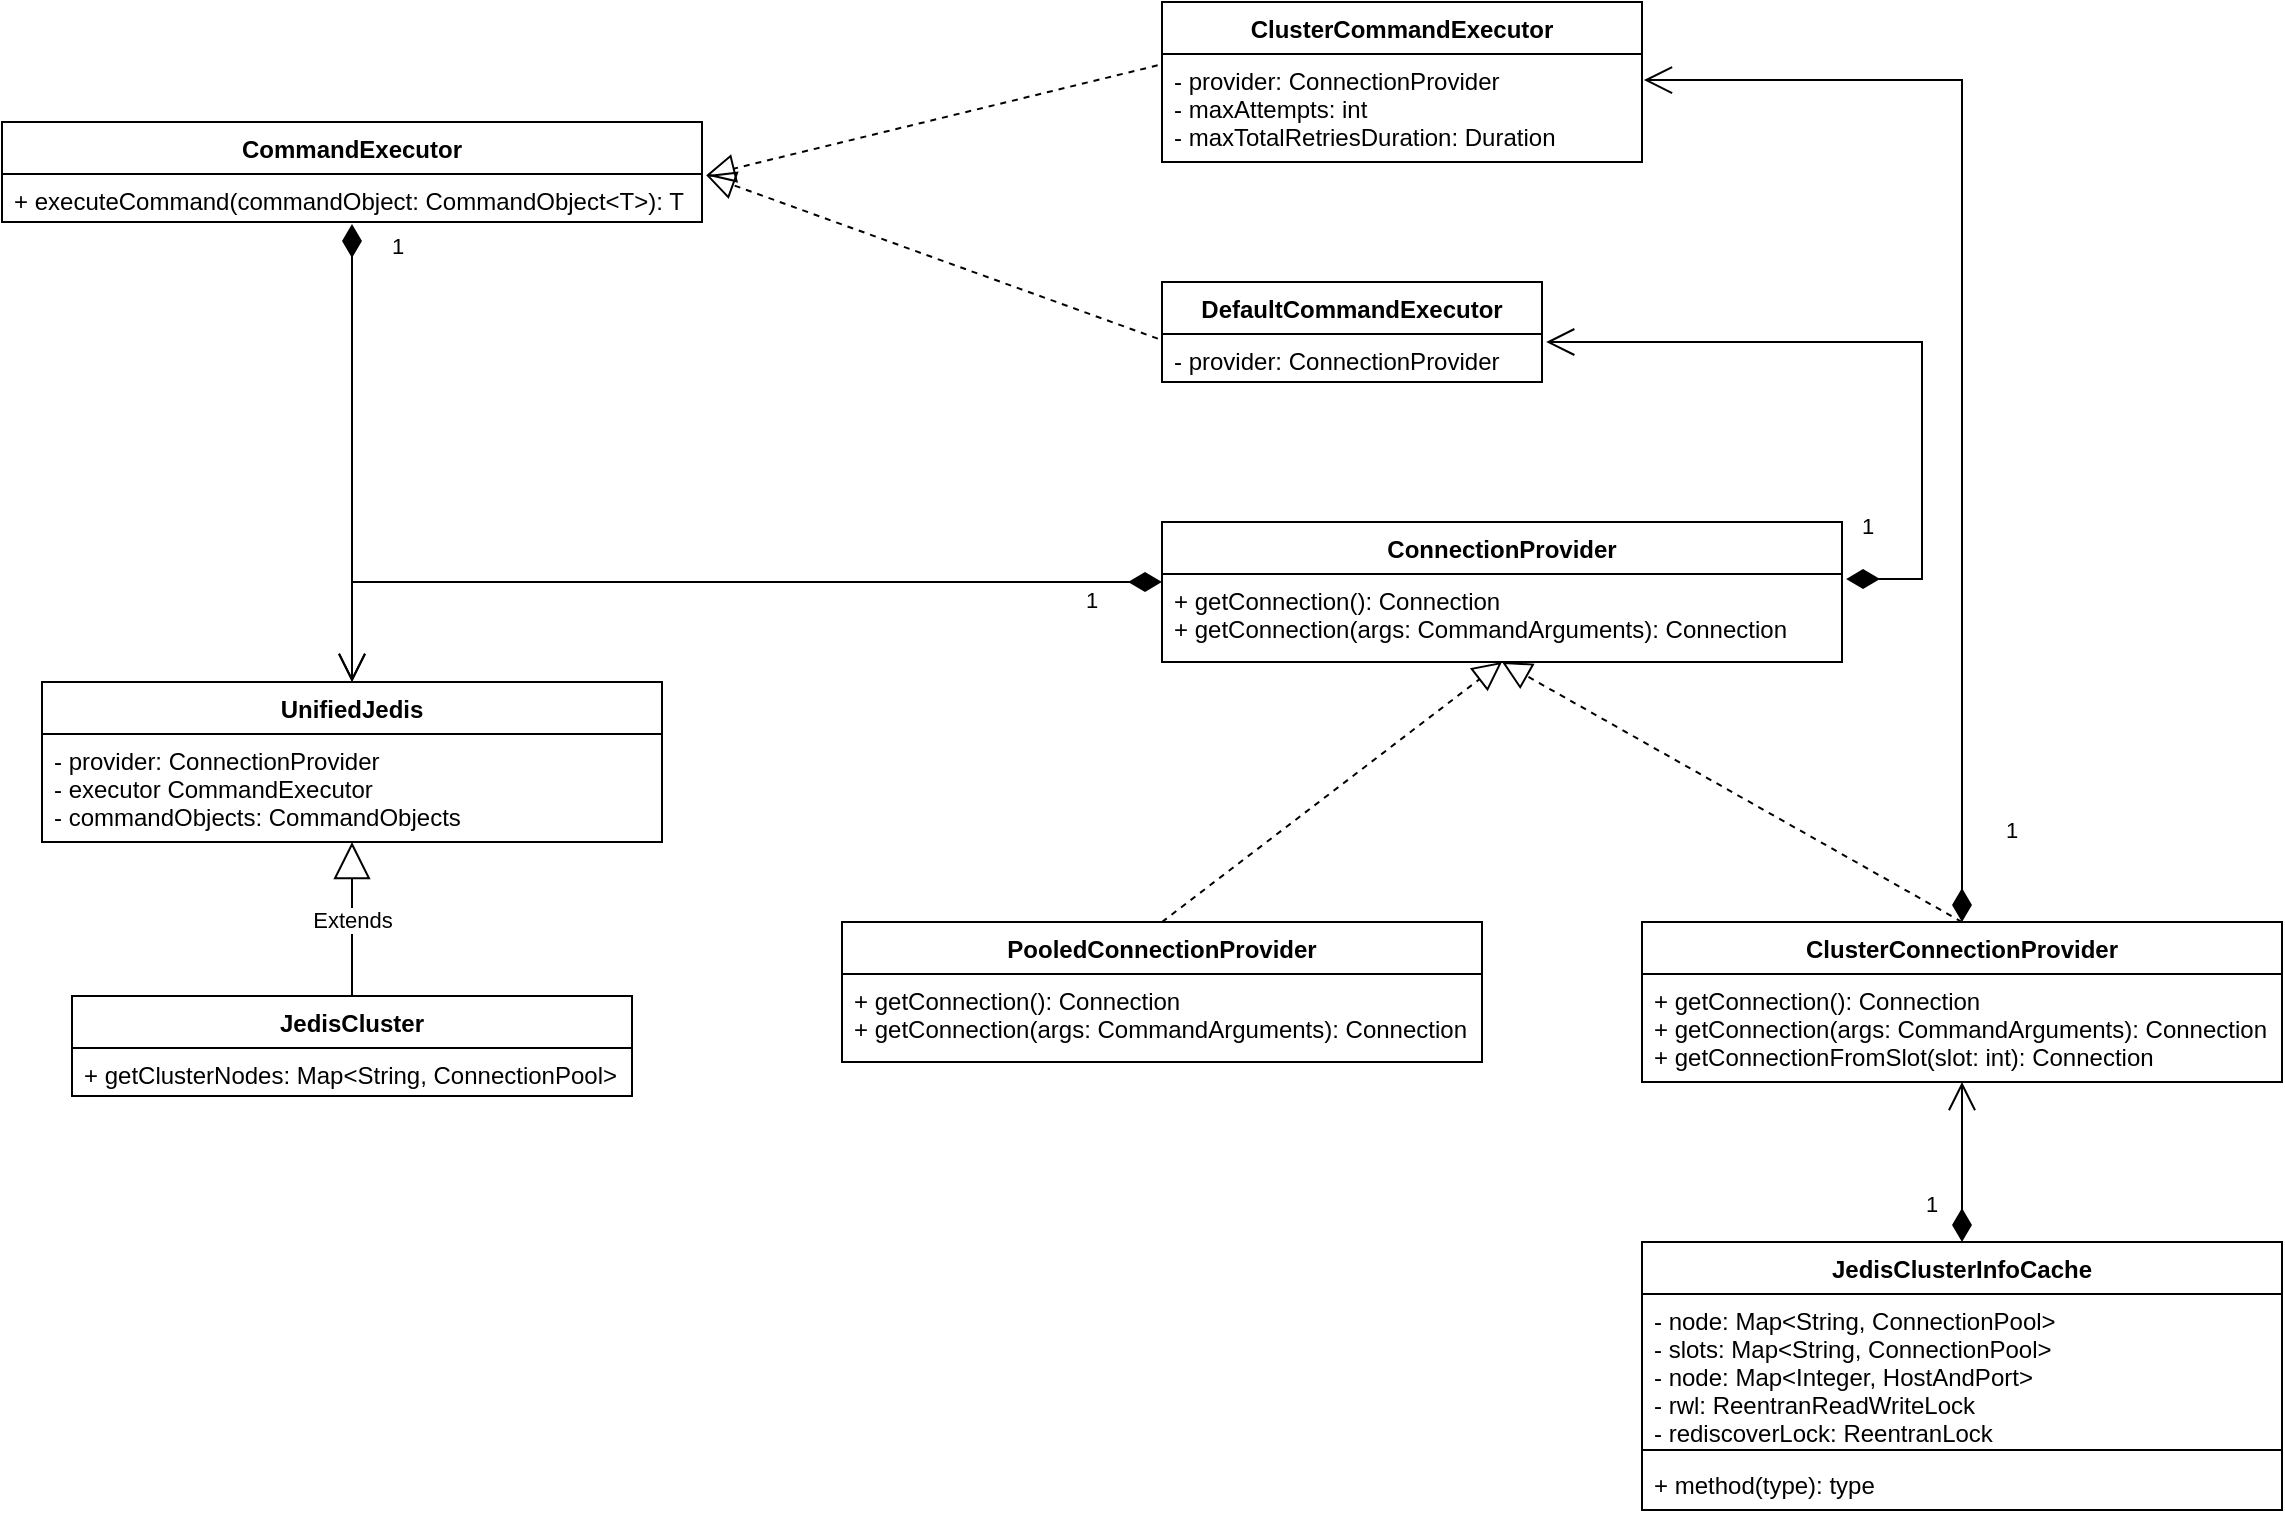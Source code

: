 <mxfile version="17.4.0" type="github">
  <diagram id="16u3QC0gG3P5N7qWQo-6" name="Page-1">
    <mxGraphModel dx="1002" dy="682" grid="1" gridSize="10" guides="1" tooltips="1" connect="1" arrows="1" fold="1" page="1" pageScale="1" pageWidth="1169" pageHeight="827" math="0" shadow="0">
      <root>
        <mxCell id="0" />
        <mxCell id="1" parent="0" />
        <mxCell id="Vg_fdwR3Dp5vmPGhpIbs-1" value="ConnectionProvider" style="swimlane;fontStyle=1;align=center;verticalAlign=top;childLayout=stackLayout;horizontal=1;startSize=26;horizontalStack=0;resizeParent=1;resizeParentMax=0;resizeLast=0;collapsible=1;marginBottom=0;" parent="1" vertex="1">
          <mxGeometry x="600" y="280" width="340" height="70" as="geometry" />
        </mxCell>
        <mxCell id="Vg_fdwR3Dp5vmPGhpIbs-2" value="+ getConnection(): Connection&#xa;+ getConnection(args: CommandArguments): Connection" style="text;strokeColor=none;fillColor=none;align=left;verticalAlign=top;spacingLeft=4;spacingRight=4;overflow=hidden;rotatable=0;points=[[0,0.5],[1,0.5]];portConstraint=eastwest;" parent="Vg_fdwR3Dp5vmPGhpIbs-1" vertex="1">
          <mxGeometry y="26" width="340" height="44" as="geometry" />
        </mxCell>
        <mxCell id="Vg_fdwR3Dp5vmPGhpIbs-3" value="PooledConnectionProvider" style="swimlane;fontStyle=1;align=center;verticalAlign=top;childLayout=stackLayout;horizontal=1;startSize=26;horizontalStack=0;resizeParent=1;resizeParentMax=0;resizeLast=0;collapsible=1;marginBottom=0;" parent="1" vertex="1">
          <mxGeometry x="440" y="480" width="320" height="70" as="geometry" />
        </mxCell>
        <mxCell id="Vg_fdwR3Dp5vmPGhpIbs-4" value="+ getConnection(): Connection&#xa;+ getConnection(args: CommandArguments): Connection" style="text;strokeColor=none;fillColor=none;align=left;verticalAlign=top;spacingLeft=4;spacingRight=4;overflow=hidden;rotatable=0;points=[[0,0.5],[1,0.5]];portConstraint=eastwest;" parent="Vg_fdwR3Dp5vmPGhpIbs-3" vertex="1">
          <mxGeometry y="26" width="320" height="44" as="geometry" />
        </mxCell>
        <mxCell id="Vg_fdwR3Dp5vmPGhpIbs-5" value="UnifiedJedis" style="swimlane;fontStyle=1;align=center;verticalAlign=top;childLayout=stackLayout;horizontal=1;startSize=26;horizontalStack=0;resizeParent=1;resizeParentMax=0;resizeLast=0;collapsible=1;marginBottom=0;" parent="1" vertex="1">
          <mxGeometry x="40" y="360" width="310" height="80" as="geometry" />
        </mxCell>
        <mxCell id="Vg_fdwR3Dp5vmPGhpIbs-6" value="- provider: ConnectionProvider&#xa;- executor CommandExecutor&#xa;- commandObjects: CommandObjects" style="text;strokeColor=none;fillColor=none;align=left;verticalAlign=top;spacingLeft=4;spacingRight=4;overflow=hidden;rotatable=0;points=[[0,0.5],[1,0.5]];portConstraint=eastwest;" parent="Vg_fdwR3Dp5vmPGhpIbs-5" vertex="1">
          <mxGeometry y="26" width="310" height="54" as="geometry" />
        </mxCell>
        <mxCell id="Vg_fdwR3Dp5vmPGhpIbs-7" value="JedisCluster" style="swimlane;fontStyle=1;align=center;verticalAlign=top;childLayout=stackLayout;horizontal=1;startSize=26;horizontalStack=0;resizeParent=1;resizeParentMax=0;resizeLast=0;collapsible=1;marginBottom=0;" parent="1" vertex="1">
          <mxGeometry x="55" y="517" width="280" height="50" as="geometry" />
        </mxCell>
        <mxCell id="Vg_fdwR3Dp5vmPGhpIbs-8" value="+ getClusterNodes: Map&lt;String, ConnectionPool&gt;" style="text;strokeColor=none;fillColor=none;align=left;verticalAlign=top;spacingLeft=4;spacingRight=4;overflow=hidden;rotatable=0;points=[[0,0.5],[1,0.5]];portConstraint=eastwest;" parent="Vg_fdwR3Dp5vmPGhpIbs-7" vertex="1">
          <mxGeometry y="26" width="280" height="24" as="geometry" />
        </mxCell>
        <mxCell id="Vg_fdwR3Dp5vmPGhpIbs-9" value="CommandExecutor" style="swimlane;fontStyle=1;align=center;verticalAlign=top;childLayout=stackLayout;horizontal=1;startSize=26;horizontalStack=0;resizeParent=1;resizeParentMax=0;resizeLast=0;collapsible=1;marginBottom=0;" parent="1" vertex="1">
          <mxGeometry x="20" y="80" width="350" height="50" as="geometry" />
        </mxCell>
        <mxCell id="Vg_fdwR3Dp5vmPGhpIbs-10" value="+ executeCommand(commandObject: CommandObject&lt;T&gt;): T&#xa;" style="text;strokeColor=none;fillColor=none;align=left;verticalAlign=top;spacingLeft=4;spacingRight=4;overflow=hidden;rotatable=0;points=[[0,0.5],[1,0.5]];portConstraint=eastwest;" parent="Vg_fdwR3Dp5vmPGhpIbs-9" vertex="1">
          <mxGeometry y="26" width="350" height="24" as="geometry" />
        </mxCell>
        <mxCell id="Vg_fdwR3Dp5vmPGhpIbs-11" value="DefaultCommandExecutor" style="swimlane;fontStyle=1;align=center;verticalAlign=top;childLayout=stackLayout;horizontal=1;startSize=26;horizontalStack=0;resizeParent=1;resizeParentMax=0;resizeLast=0;collapsible=1;marginBottom=0;" parent="1" vertex="1">
          <mxGeometry x="600" y="160" width="190" height="50" as="geometry" />
        </mxCell>
        <mxCell id="Vg_fdwR3Dp5vmPGhpIbs-12" value="- provider: ConnectionProvider" style="text;strokeColor=none;fillColor=none;align=left;verticalAlign=top;spacingLeft=4;spacingRight=4;overflow=hidden;rotatable=0;points=[[0,0.5],[1,0.5]];portConstraint=eastwest;" parent="Vg_fdwR3Dp5vmPGhpIbs-11" vertex="1">
          <mxGeometry y="26" width="190" height="24" as="geometry" />
        </mxCell>
        <mxCell id="Vg_fdwR3Dp5vmPGhpIbs-13" value="ClusterCommandExecutor" style="swimlane;fontStyle=1;align=center;verticalAlign=top;childLayout=stackLayout;horizontal=1;startSize=26;horizontalStack=0;resizeParent=1;resizeParentMax=0;resizeLast=0;collapsible=1;marginBottom=0;" parent="1" vertex="1">
          <mxGeometry x="600" y="20" width="240" height="80" as="geometry" />
        </mxCell>
        <mxCell id="Vg_fdwR3Dp5vmPGhpIbs-14" value="- provider: ConnectionProvider&#xa;- maxAttempts: int&#xa;- maxTotalRetriesDuration: Duration" style="text;strokeColor=none;fillColor=none;align=left;verticalAlign=top;spacingLeft=4;spacingRight=4;overflow=hidden;rotatable=0;points=[[0,0.5],[1,0.5]];portConstraint=eastwest;" parent="Vg_fdwR3Dp5vmPGhpIbs-13" vertex="1">
          <mxGeometry y="26" width="240" height="54" as="geometry" />
        </mxCell>
        <mxCell id="Vg_fdwR3Dp5vmPGhpIbs-15" value="" style="endArrow=block;dashed=1;endFill=0;endSize=12;html=1;rounded=0;exitX=-0.011;exitY=0.097;exitDx=0;exitDy=0;exitPerimeter=0;entryX=1.006;entryY=0.028;entryDx=0;entryDy=0;entryPerimeter=0;" parent="1" source="Vg_fdwR3Dp5vmPGhpIbs-12" target="Vg_fdwR3Dp5vmPGhpIbs-10" edge="1">
          <mxGeometry width="160" relative="1" as="geometry">
            <mxPoint x="420" y="120" as="sourcePoint" />
            <mxPoint x="580" y="120" as="targetPoint" />
          </mxGeometry>
        </mxCell>
        <mxCell id="Vg_fdwR3Dp5vmPGhpIbs-16" value="" style="endArrow=block;dashed=1;endFill=0;endSize=12;html=1;rounded=0;exitX=0.5;exitY=0;exitDx=0;exitDy=0;" parent="1" source="Vg_fdwR3Dp5vmPGhpIbs-3" edge="1">
          <mxGeometry width="160" relative="1" as="geometry">
            <mxPoint x="680" y="360" as="sourcePoint" />
            <mxPoint x="770" y="350" as="targetPoint" />
          </mxGeometry>
        </mxCell>
        <mxCell id="Vg_fdwR3Dp5vmPGhpIbs-17" value="Extends" style="endArrow=block;endSize=16;endFill=0;html=1;rounded=0;entryX=0.5;entryY=1;entryDx=0;entryDy=0;" parent="1" source="Vg_fdwR3Dp5vmPGhpIbs-7" target="Vg_fdwR3Dp5vmPGhpIbs-5" edge="1">
          <mxGeometry width="160" relative="1" as="geometry">
            <mxPoint x="70" y="630" as="sourcePoint" />
            <mxPoint x="230" y="630" as="targetPoint" />
          </mxGeometry>
        </mxCell>
        <mxCell id="Vg_fdwR3Dp5vmPGhpIbs-21" value="" style="endArrow=block;dashed=1;endFill=0;endSize=12;html=1;rounded=0;exitX=-0.009;exitY=0.105;exitDx=0;exitDy=0;exitPerimeter=0;entryX=1.006;entryY=0.028;entryDx=0;entryDy=0;entryPerimeter=0;" parent="1" source="Vg_fdwR3Dp5vmPGhpIbs-14" target="Vg_fdwR3Dp5vmPGhpIbs-10" edge="1">
          <mxGeometry width="160" relative="1" as="geometry">
            <mxPoint x="420" y="120" as="sourcePoint" />
            <mxPoint x="580" y="120" as="targetPoint" />
          </mxGeometry>
        </mxCell>
        <mxCell id="PPMuQnZdv8R8rpKbWjnb-1" value="ClusterConnectionProvider" style="swimlane;fontStyle=1;align=center;verticalAlign=top;childLayout=stackLayout;horizontal=1;startSize=26;horizontalStack=0;resizeParent=1;resizeParentMax=0;resizeLast=0;collapsible=1;marginBottom=0;" parent="1" vertex="1">
          <mxGeometry x="840" y="480" width="320" height="80" as="geometry" />
        </mxCell>
        <mxCell id="PPMuQnZdv8R8rpKbWjnb-2" value="+ getConnection(): Connection&#xa;+ getConnection(args: CommandArguments): Connection&#xa;+ getConnectionFromSlot(slot: int): Connection" style="text;strokeColor=none;fillColor=none;align=left;verticalAlign=top;spacingLeft=4;spacingRight=4;overflow=hidden;rotatable=0;points=[[0,0.5],[1,0.5]];portConstraint=eastwest;" parent="PPMuQnZdv8R8rpKbWjnb-1" vertex="1">
          <mxGeometry y="26" width="320" height="54" as="geometry" />
        </mxCell>
        <mxCell id="PPMuQnZdv8R8rpKbWjnb-3" value="" style="endArrow=block;dashed=1;endFill=0;endSize=12;html=1;rounded=0;exitX=0.5;exitY=0;exitDx=0;exitDy=0;" parent="1" source="PPMuQnZdv8R8rpKbWjnb-1" edge="1">
          <mxGeometry width="160" relative="1" as="geometry">
            <mxPoint x="860" y="470" as="sourcePoint" />
            <mxPoint x="770" y="350" as="targetPoint" />
          </mxGeometry>
        </mxCell>
        <mxCell id="PPMuQnZdv8R8rpKbWjnb-4" value="JedisClusterInfoCache" style="swimlane;fontStyle=1;align=center;verticalAlign=top;childLayout=stackLayout;horizontal=1;startSize=26;horizontalStack=0;resizeParent=1;resizeParentMax=0;resizeLast=0;collapsible=1;marginBottom=0;" parent="1" vertex="1">
          <mxGeometry x="840" y="640" width="320" height="134" as="geometry" />
        </mxCell>
        <mxCell id="PPMuQnZdv8R8rpKbWjnb-5" value="- node: Map&lt;String, ConnectionPool&gt;&#xa;- slots: Map&lt;String, ConnectionPool&gt;&#xa;- node: Map&lt;Integer, HostAndPort&gt;&#xa;- rwl: ReentranReadWriteLock&#xa;- rediscoverLock: ReentranLock" style="text;strokeColor=none;fillColor=none;align=left;verticalAlign=top;spacingLeft=4;spacingRight=4;overflow=hidden;rotatable=0;points=[[0,0.5],[1,0.5]];portConstraint=eastwest;" parent="PPMuQnZdv8R8rpKbWjnb-4" vertex="1">
          <mxGeometry y="26" width="320" height="74" as="geometry" />
        </mxCell>
        <mxCell id="PPMuQnZdv8R8rpKbWjnb-6" value="" style="line;strokeWidth=1;fillColor=none;align=left;verticalAlign=middle;spacingTop=-1;spacingLeft=3;spacingRight=3;rotatable=0;labelPosition=right;points=[];portConstraint=eastwest;" parent="PPMuQnZdv8R8rpKbWjnb-4" vertex="1">
          <mxGeometry y="100" width="320" height="8" as="geometry" />
        </mxCell>
        <mxCell id="PPMuQnZdv8R8rpKbWjnb-7" value="+ method(type): type" style="text;strokeColor=none;fillColor=none;align=left;verticalAlign=top;spacingLeft=4;spacingRight=4;overflow=hidden;rotatable=0;points=[[0,0.5],[1,0.5]];portConstraint=eastwest;" parent="PPMuQnZdv8R8rpKbWjnb-4" vertex="1">
          <mxGeometry y="108" width="320" height="26" as="geometry" />
        </mxCell>
        <mxCell id="PPMuQnZdv8R8rpKbWjnb-11" value="1" style="endArrow=open;html=1;endSize=12;startArrow=diamondThin;startSize=14;startFill=1;edgeStyle=orthogonalEdgeStyle;align=left;verticalAlign=bottom;rounded=0;entryX=0.5;entryY=1;entryDx=0;entryDy=0;entryPerimeter=0;" parent="1" source="PPMuQnZdv8R8rpKbWjnb-4" target="PPMuQnZdv8R8rpKbWjnb-2" edge="1">
          <mxGeometry x="-0.75" y="20" relative="1" as="geometry">
            <mxPoint x="440" y="670" as="sourcePoint" />
            <mxPoint x="600" y="670" as="targetPoint" />
            <mxPoint as="offset" />
          </mxGeometry>
        </mxCell>
        <mxCell id="PPMuQnZdv8R8rpKbWjnb-12" value="1" style="endArrow=open;html=1;endSize=12;startArrow=diamondThin;startSize=14;startFill=1;edgeStyle=orthogonalEdgeStyle;align=left;verticalAlign=bottom;rounded=0;entryX=0.5;entryY=0;entryDx=0;entryDy=0;exitX=0;exitY=0.091;exitDx=0;exitDy=0;exitPerimeter=0;" parent="1" source="Vg_fdwR3Dp5vmPGhpIbs-2" target="Vg_fdwR3Dp5vmPGhpIbs-5" edge="1">
          <mxGeometry x="-0.824" y="18" relative="1" as="geometry">
            <mxPoint x="220" y="320" as="sourcePoint" />
            <mxPoint x="380" y="320" as="targetPoint" />
            <mxPoint as="offset" />
          </mxGeometry>
        </mxCell>
        <mxCell id="PPMuQnZdv8R8rpKbWjnb-16" value="1" style="endArrow=open;html=1;endSize=12;startArrow=diamondThin;startSize=14;startFill=1;edgeStyle=orthogonalEdgeStyle;align=left;verticalAlign=bottom;rounded=0;entryX=0.5;entryY=0;entryDx=0;entryDy=0;exitX=0.5;exitY=1.042;exitDx=0;exitDy=0;exitPerimeter=0;" parent="1" source="Vg_fdwR3Dp5vmPGhpIbs-10" target="Vg_fdwR3Dp5vmPGhpIbs-5" edge="1">
          <mxGeometry x="-0.824" y="18" relative="1" as="geometry">
            <mxPoint x="195" y="140" as="sourcePoint" />
            <mxPoint x="195" y="360" as="targetPoint" />
            <mxPoint as="offset" />
          </mxGeometry>
        </mxCell>
        <mxCell id="PPMuQnZdv8R8rpKbWjnb-17" value="1" style="endArrow=open;html=1;endSize=12;startArrow=diamondThin;startSize=14;startFill=1;edgeStyle=orthogonalEdgeStyle;align=left;verticalAlign=bottom;rounded=0;entryX=1.011;entryY=0.167;entryDx=0;entryDy=0;entryPerimeter=0;exitX=1.006;exitY=0.057;exitDx=0;exitDy=0;exitPerimeter=0;" parent="1" source="Vg_fdwR3Dp5vmPGhpIbs-2" target="Vg_fdwR3Dp5vmPGhpIbs-12" edge="1">
          <mxGeometry x="-0.965" y="18" relative="1" as="geometry">
            <mxPoint x="930" y="220" as="sourcePoint" />
            <mxPoint x="1090" y="220" as="targetPoint" />
            <Array as="points">
              <mxPoint x="980" y="309" />
              <mxPoint x="980" y="190" />
            </Array>
            <mxPoint as="offset" />
          </mxGeometry>
        </mxCell>
        <mxCell id="PPMuQnZdv8R8rpKbWjnb-18" value="1" style="endArrow=open;html=1;endSize=12;startArrow=diamondThin;startSize=14;startFill=1;edgeStyle=orthogonalEdgeStyle;align=left;verticalAlign=bottom;rounded=0;exitX=0.5;exitY=0;exitDx=0;exitDy=0;entryX=1.004;entryY=0.241;entryDx=0;entryDy=0;entryPerimeter=0;" parent="1" source="PPMuQnZdv8R8rpKbWjnb-1" target="Vg_fdwR3Dp5vmPGhpIbs-14" edge="1">
          <mxGeometry x="-0.872" y="-20" relative="1" as="geometry">
            <mxPoint x="980" y="410" as="sourcePoint" />
            <mxPoint x="1140" y="410" as="targetPoint" />
            <Array as="points">
              <mxPoint x="1000" y="59" />
            </Array>
            <mxPoint as="offset" />
          </mxGeometry>
        </mxCell>
      </root>
    </mxGraphModel>
  </diagram>
</mxfile>
